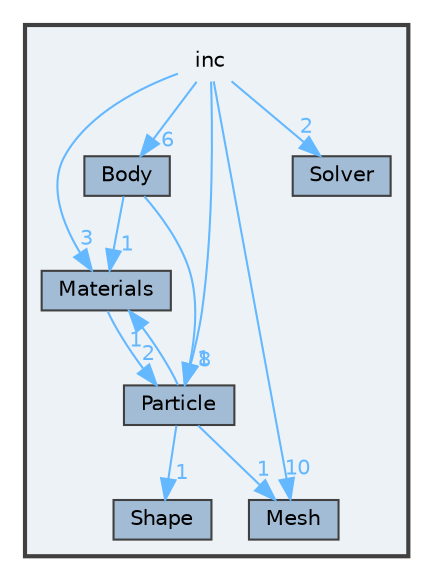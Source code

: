 digraph "inc"
{
 // LATEX_PDF_SIZE
  bgcolor="transparent";
  edge [fontname=Helvetica,fontsize=10,labelfontname=Helvetica,labelfontsize=10];
  node [fontname=Helvetica,fontsize=10,shape=box,height=0.2,width=0.4];
  compound=true
  subgraph clusterdir_bfccd401955b95cf8c75461437045ac0 {
    graph [ bgcolor="#edf2f7", pencolor="grey25", label="", fontname=Helvetica,fontsize=10 style="filled,bold", URL="dir_bfccd401955b95cf8c75461437045ac0.html",tooltip=""]
    dir_bfccd401955b95cf8c75461437045ac0 [shape=plaintext, label="inc"];
  dir_f1270302287848fabb3590603b4a7bf4 [label="Body", fillcolor="#a2bcd6", color="grey25", style="filled", URL="dir_f1270302287848fabb3590603b4a7bf4.html",tooltip=""];
  dir_508cbffc9888f29a0b75cd03909f2b66 [label="Materials", fillcolor="#a2bcd6", color="grey25", style="filled", URL="dir_508cbffc9888f29a0b75cd03909f2b66.html",tooltip=""];
  dir_545203c151dc83403fa84dd67015f62f [label="Mesh", fillcolor="#a2bcd6", color="grey25", style="filled", URL="dir_545203c151dc83403fa84dd67015f62f.html",tooltip=""];
  dir_94768b30a42d97981cb62acce7e6fa69 [label="Particle", fillcolor="#a2bcd6", color="grey25", style="filled", URL="dir_94768b30a42d97981cb62acce7e6fa69.html",tooltip=""];
  dir_8b6501f8d61e93aadc81d298febe161a [label="Shape", fillcolor="#a2bcd6", color="grey25", style="filled", URL="dir_8b6501f8d61e93aadc81d298febe161a.html",tooltip=""];
  dir_d51a0eb667c0c8e74878420a6ccc483d [label="Solver", fillcolor="#a2bcd6", color="grey25", style="filled", URL="dir_d51a0eb667c0c8e74878420a6ccc483d.html",tooltip=""];
  }
  dir_bfccd401955b95cf8c75461437045ac0->dir_508cbffc9888f29a0b75cd03909f2b66 [headlabel="3", labeldistance=1.5 headhref="dir_000001_000003.html" href="dir_000001_000003.html" color="steelblue1" fontcolor="steelblue1"];
  dir_bfccd401955b95cf8c75461437045ac0->dir_545203c151dc83403fa84dd67015f62f [headlabel="10", labeldistance=1.5 headhref="dir_000001_000004.html" href="dir_000001_000004.html" color="steelblue1" fontcolor="steelblue1"];
  dir_bfccd401955b95cf8c75461437045ac0->dir_94768b30a42d97981cb62acce7e6fa69 [headlabel="8", labeldistance=1.5 headhref="dir_000001_000005.html" href="dir_000001_000005.html" color="steelblue1" fontcolor="steelblue1"];
  dir_bfccd401955b95cf8c75461437045ac0->dir_d51a0eb667c0c8e74878420a6ccc483d [headlabel="2", labeldistance=1.5 headhref="dir_000001_000007.html" href="dir_000001_000007.html" color="steelblue1" fontcolor="steelblue1"];
  dir_bfccd401955b95cf8c75461437045ac0->dir_f1270302287848fabb3590603b4a7bf4 [headlabel="6", labeldistance=1.5 headhref="dir_000001_000000.html" href="dir_000001_000000.html" color="steelblue1" fontcolor="steelblue1"];
  dir_f1270302287848fabb3590603b4a7bf4->dir_508cbffc9888f29a0b75cd03909f2b66 [headlabel="1", labeldistance=1.5 headhref="dir_000000_000003.html" href="dir_000000_000003.html" color="steelblue1" fontcolor="steelblue1"];
  dir_f1270302287848fabb3590603b4a7bf4->dir_94768b30a42d97981cb62acce7e6fa69 [headlabel="1", labeldistance=1.5 headhref="dir_000000_000005.html" href="dir_000000_000005.html" color="steelblue1" fontcolor="steelblue1"];
  dir_508cbffc9888f29a0b75cd03909f2b66->dir_94768b30a42d97981cb62acce7e6fa69 [headlabel="2", labeldistance=1.5 headhref="dir_000003_000005.html" href="dir_000003_000005.html" color="steelblue1" fontcolor="steelblue1"];
  dir_94768b30a42d97981cb62acce7e6fa69->dir_508cbffc9888f29a0b75cd03909f2b66 [headlabel="1", labeldistance=1.5 headhref="dir_000005_000003.html" href="dir_000005_000003.html" color="steelblue1" fontcolor="steelblue1"];
  dir_94768b30a42d97981cb62acce7e6fa69->dir_545203c151dc83403fa84dd67015f62f [headlabel="1", labeldistance=1.5 headhref="dir_000005_000004.html" href="dir_000005_000004.html" color="steelblue1" fontcolor="steelblue1"];
  dir_94768b30a42d97981cb62acce7e6fa69->dir_8b6501f8d61e93aadc81d298febe161a [headlabel="1", labeldistance=1.5 headhref="dir_000005_000006.html" href="dir_000005_000006.html" color="steelblue1" fontcolor="steelblue1"];
}
